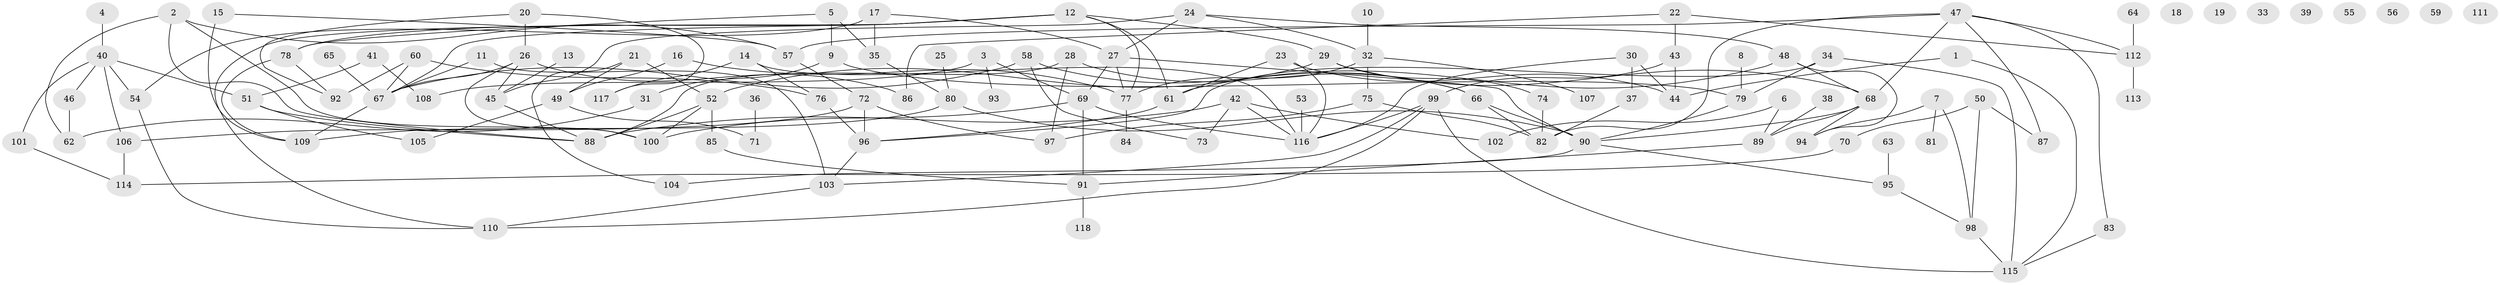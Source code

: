 // Generated by graph-tools (version 1.1) at 2025/33/03/09/25 02:33:56]
// undirected, 118 vertices, 172 edges
graph export_dot {
graph [start="1"]
  node [color=gray90,style=filled];
  1;
  2;
  3;
  4;
  5;
  6;
  7;
  8;
  9;
  10;
  11;
  12;
  13;
  14;
  15;
  16;
  17;
  18;
  19;
  20;
  21;
  22;
  23;
  24;
  25;
  26;
  27;
  28;
  29;
  30;
  31;
  32;
  33;
  34;
  35;
  36;
  37;
  38;
  39;
  40;
  41;
  42;
  43;
  44;
  45;
  46;
  47;
  48;
  49;
  50;
  51;
  52;
  53;
  54;
  55;
  56;
  57;
  58;
  59;
  60;
  61;
  62;
  63;
  64;
  65;
  66;
  67;
  68;
  69;
  70;
  71;
  72;
  73;
  74;
  75;
  76;
  77;
  78;
  79;
  80;
  81;
  82;
  83;
  84;
  85;
  86;
  87;
  88;
  89;
  90;
  91;
  92;
  93;
  94;
  95;
  96;
  97;
  98;
  99;
  100;
  101;
  102;
  103;
  104;
  105;
  106;
  107;
  108;
  109;
  110;
  111;
  112;
  113;
  114;
  115;
  116;
  117;
  118;
  1 -- 44;
  1 -- 115;
  2 -- 57;
  2 -- 62;
  2 -- 88;
  2 -- 100;
  3 -- 69;
  3 -- 93;
  3 -- 108;
  4 -- 40;
  5 -- 9;
  5 -- 35;
  5 -- 78;
  6 -- 89;
  6 -- 102;
  7 -- 81;
  7 -- 94;
  7 -- 98;
  8 -- 79;
  9 -- 31;
  9 -- 79;
  10 -- 32;
  11 -- 67;
  11 -- 103;
  12 -- 29;
  12 -- 61;
  12 -- 67;
  12 -- 77;
  12 -- 78;
  12 -- 110;
  13 -- 45;
  14 -- 76;
  14 -- 116;
  14 -- 117;
  15 -- 57;
  15 -- 109;
  16 -- 49;
  16 -- 77;
  17 -- 27;
  17 -- 35;
  17 -- 54;
  20 -- 26;
  20 -- 92;
  20 -- 117;
  21 -- 49;
  21 -- 52;
  21 -- 104;
  22 -- 43;
  22 -- 86;
  22 -- 112;
  23 -- 44;
  23 -- 61;
  23 -- 116;
  24 -- 27;
  24 -- 32;
  24 -- 45;
  24 -- 48;
  25 -- 80;
  26 -- 45;
  26 -- 67;
  26 -- 86;
  26 -- 100;
  27 -- 69;
  27 -- 77;
  27 -- 90;
  28 -- 66;
  28 -- 88;
  28 -- 97;
  29 -- 52;
  29 -- 68;
  29 -- 74;
  30 -- 37;
  30 -- 44;
  30 -- 116;
  31 -- 62;
  32 -- 75;
  32 -- 77;
  32 -- 107;
  34 -- 79;
  34 -- 96;
  34 -- 115;
  35 -- 80;
  36 -- 71;
  37 -- 82;
  38 -- 89;
  40 -- 46;
  40 -- 51;
  40 -- 54;
  40 -- 101;
  40 -- 106;
  41 -- 51;
  41 -- 108;
  42 -- 73;
  42 -- 88;
  42 -- 102;
  42 -- 116;
  43 -- 44;
  43 -- 99;
  45 -- 88;
  46 -- 62;
  47 -- 57;
  47 -- 68;
  47 -- 82;
  47 -- 83;
  47 -- 87;
  47 -- 112;
  48 -- 61;
  48 -- 68;
  48 -- 94;
  49 -- 71;
  49 -- 105;
  50 -- 70;
  50 -- 87;
  50 -- 98;
  51 -- 88;
  51 -- 105;
  52 -- 85;
  52 -- 88;
  52 -- 100;
  53 -- 116;
  54 -- 110;
  57 -- 72;
  58 -- 66;
  58 -- 67;
  58 -- 73;
  60 -- 67;
  60 -- 76;
  60 -- 92;
  61 -- 96;
  63 -- 95;
  64 -- 112;
  65 -- 67;
  66 -- 82;
  66 -- 90;
  67 -- 109;
  68 -- 89;
  68 -- 90;
  68 -- 94;
  69 -- 91;
  69 -- 100;
  69 -- 116;
  70 -- 114;
  72 -- 96;
  72 -- 97;
  72 -- 106;
  74 -- 82;
  75 -- 82;
  75 -- 97;
  76 -- 96;
  77 -- 84;
  78 -- 92;
  78 -- 109;
  79 -- 90;
  80 -- 90;
  80 -- 109;
  83 -- 115;
  85 -- 91;
  89 -- 91;
  90 -- 95;
  90 -- 104;
  91 -- 118;
  95 -- 98;
  96 -- 103;
  98 -- 115;
  99 -- 103;
  99 -- 110;
  99 -- 115;
  99 -- 116;
  101 -- 114;
  103 -- 110;
  106 -- 114;
  112 -- 113;
}
